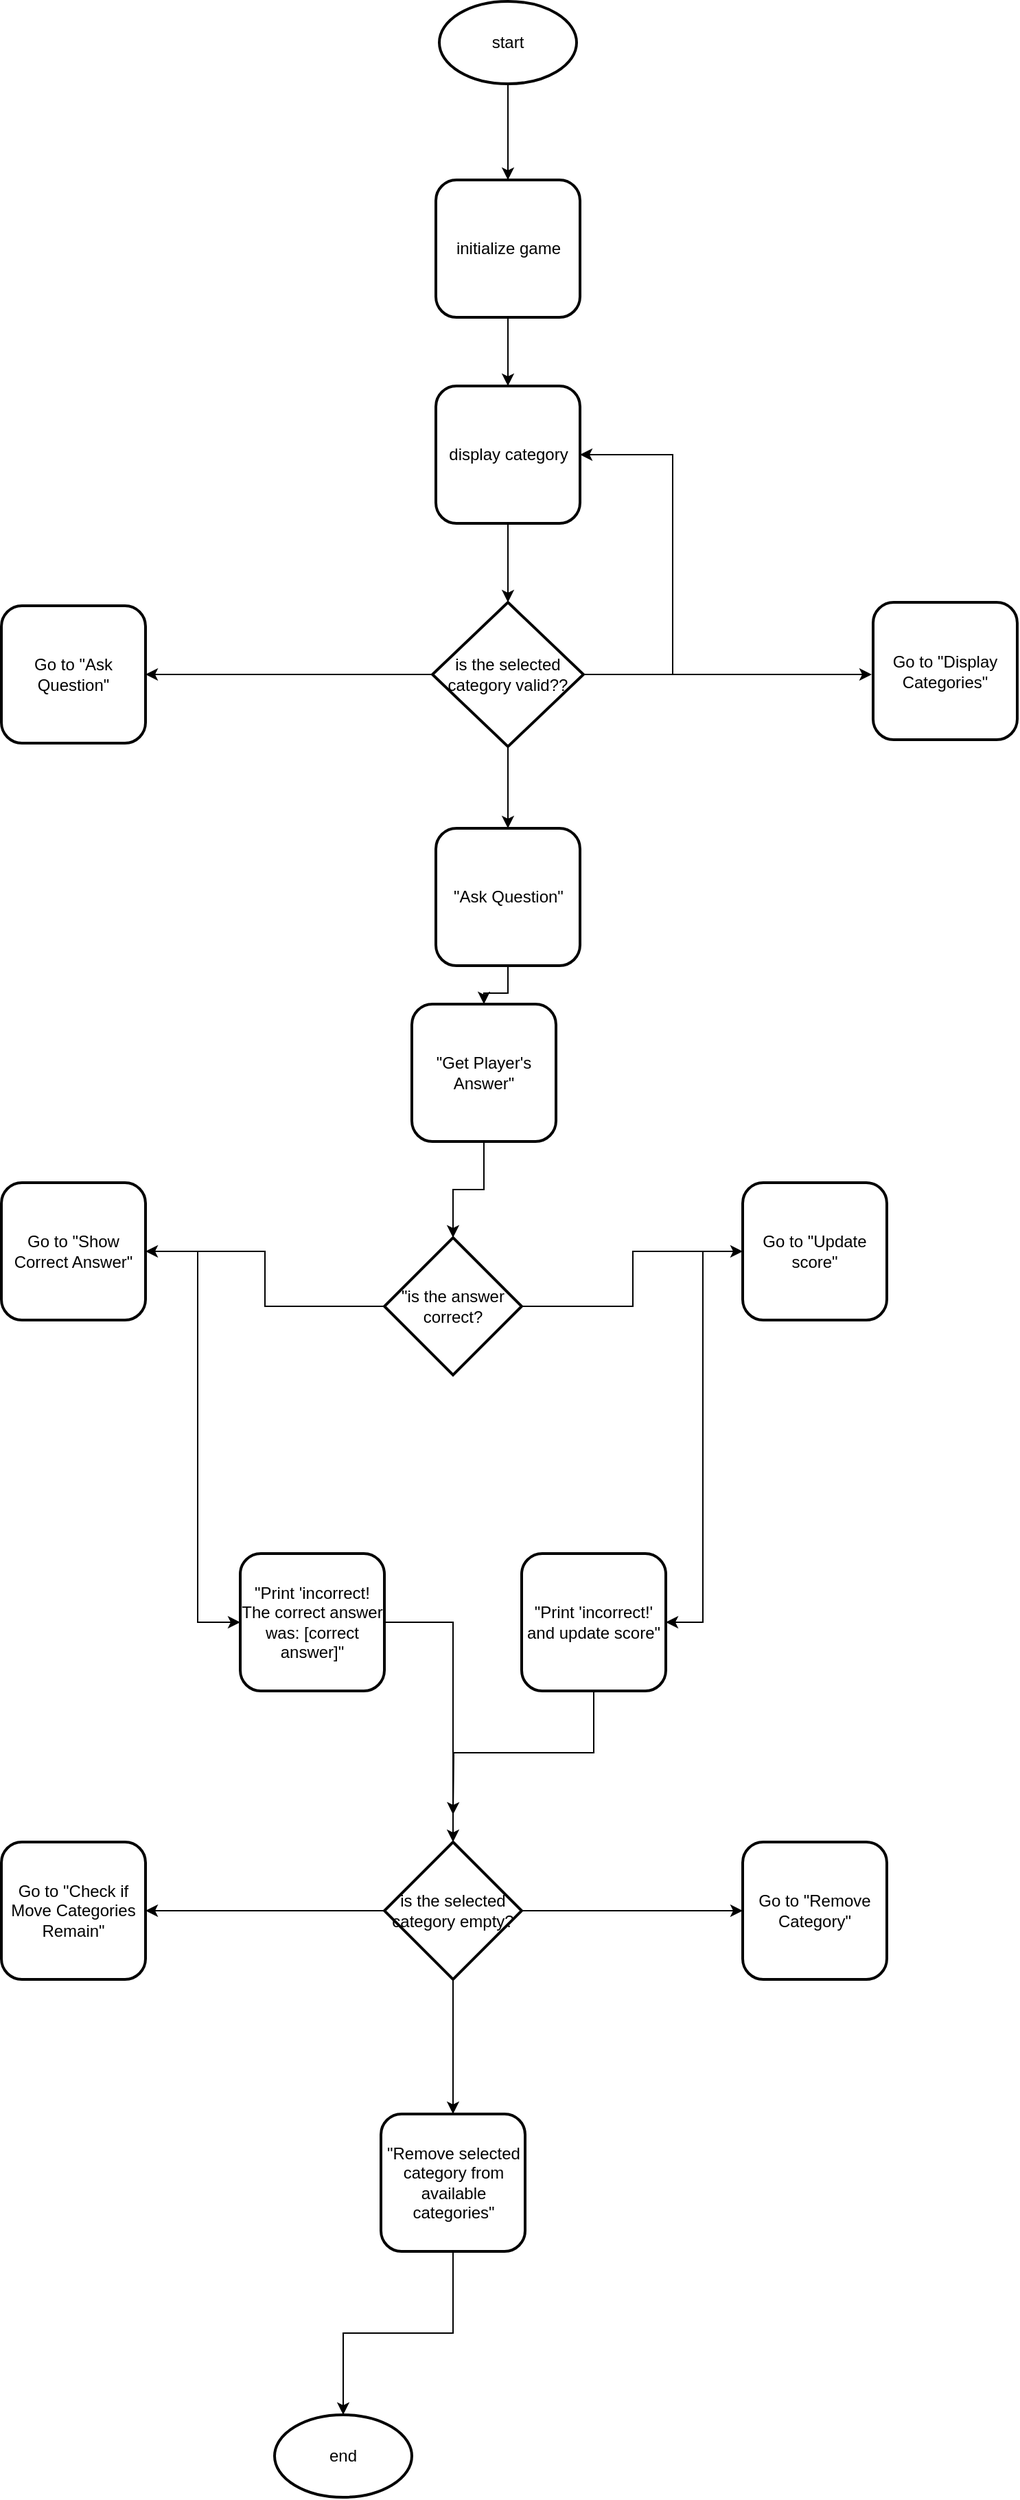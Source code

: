 <mxfile version="24.7.8">
  <diagram name="Page-1" id="tGeAfVR6dXLGmkXo2nKT">
    <mxGraphModel dx="864" dy="508" grid="1" gridSize="10" guides="1" tooltips="1" connect="1" arrows="1" fold="1" page="1" pageScale="1" pageWidth="850" pageHeight="1100" math="0" shadow="0">
      <root>
        <mxCell id="0" />
        <mxCell id="1" parent="0" />
        <mxCell id="MSWiMdGF2W7rRZncoCtX-2" value="" style="edgeStyle=orthogonalEdgeStyle;rounded=0;orthogonalLoop=1;jettySize=auto;html=1;" edge="1" parent="1" source="_uqVqwUY-_Iqj_t5mV5k-2" target="MSWiMdGF2W7rRZncoCtX-1">
          <mxGeometry relative="1" as="geometry" />
        </mxCell>
        <mxCell id="_uqVqwUY-_Iqj_t5mV5k-2" value="start" style="strokeWidth=2;html=1;shape=mxgraph.flowchart.start_1;whiteSpace=wrap;" parent="1" vertex="1">
          <mxGeometry x="389" y="70" width="100" height="60" as="geometry" />
        </mxCell>
        <mxCell id="MSWiMdGF2W7rRZncoCtX-4" value="" style="edgeStyle=orthogonalEdgeStyle;rounded=0;orthogonalLoop=1;jettySize=auto;html=1;" edge="1" parent="1" source="MSWiMdGF2W7rRZncoCtX-1" target="MSWiMdGF2W7rRZncoCtX-3">
          <mxGeometry relative="1" as="geometry" />
        </mxCell>
        <mxCell id="MSWiMdGF2W7rRZncoCtX-1" value="initialize game" style="rounded=1;whiteSpace=wrap;html=1;strokeWidth=2;" vertex="1" parent="1">
          <mxGeometry x="386.5" y="200" width="105" height="100" as="geometry" />
        </mxCell>
        <mxCell id="MSWiMdGF2W7rRZncoCtX-6" value="" style="edgeStyle=orthogonalEdgeStyle;rounded=0;orthogonalLoop=1;jettySize=auto;html=1;" edge="1" parent="1" source="MSWiMdGF2W7rRZncoCtX-3" target="MSWiMdGF2W7rRZncoCtX-5">
          <mxGeometry relative="1" as="geometry" />
        </mxCell>
        <mxCell id="MSWiMdGF2W7rRZncoCtX-12" style="edgeStyle=orthogonalEdgeStyle;rounded=0;orthogonalLoop=1;jettySize=auto;html=1;entryX=1;entryY=0.5;entryDx=0;entryDy=0;" edge="1" parent="1" target="MSWiMdGF2W7rRZncoCtX-3">
          <mxGeometry relative="1" as="geometry">
            <mxPoint x="559" y="400" as="targetPoint" />
            <mxPoint x="559" y="560" as="sourcePoint" />
            <Array as="points">
              <mxPoint x="559" y="400" />
            </Array>
          </mxGeometry>
        </mxCell>
        <mxCell id="MSWiMdGF2W7rRZncoCtX-3" value="display category" style="rounded=1;whiteSpace=wrap;html=1;strokeWidth=2;" vertex="1" parent="1">
          <mxGeometry x="386.5" y="350" width="105" height="100" as="geometry" />
        </mxCell>
        <mxCell id="MSWiMdGF2W7rRZncoCtX-8" value="" style="edgeStyle=orthogonalEdgeStyle;rounded=0;orthogonalLoop=1;jettySize=auto;html=1;" edge="1" parent="1" source="MSWiMdGF2W7rRZncoCtX-5" target="MSWiMdGF2W7rRZncoCtX-7">
          <mxGeometry relative="1" as="geometry" />
        </mxCell>
        <mxCell id="MSWiMdGF2W7rRZncoCtX-11" value="" style="edgeStyle=orthogonalEdgeStyle;rounded=0;orthogonalLoop=1;jettySize=auto;html=1;exitX=1;exitY=0.5;exitDx=0;exitDy=0;exitPerimeter=0;" edge="1" parent="1" source="MSWiMdGF2W7rRZncoCtX-5">
          <mxGeometry relative="1" as="geometry">
            <mxPoint x="559" y="560" as="sourcePoint" />
            <mxPoint x="704" y="560" as="targetPoint" />
          </mxGeometry>
        </mxCell>
        <mxCell id="MSWiMdGF2W7rRZncoCtX-14" value="" style="edgeStyle=orthogonalEdgeStyle;rounded=0;orthogonalLoop=1;jettySize=auto;html=1;" edge="1" parent="1" source="MSWiMdGF2W7rRZncoCtX-5" target="MSWiMdGF2W7rRZncoCtX-13">
          <mxGeometry relative="1" as="geometry" />
        </mxCell>
        <mxCell id="MSWiMdGF2W7rRZncoCtX-5" value="is the selected category valid??" style="strokeWidth=2;html=1;shape=mxgraph.flowchart.decision;whiteSpace=wrap;" vertex="1" parent="1">
          <mxGeometry x="384" y="507.5" width="110" height="105" as="geometry" />
        </mxCell>
        <mxCell id="MSWiMdGF2W7rRZncoCtX-7" value="Go to &quot;Ask Question&quot;" style="rounded=1;whiteSpace=wrap;html=1;strokeWidth=2;" vertex="1" parent="1">
          <mxGeometry x="70" y="510" width="105" height="100" as="geometry" />
        </mxCell>
        <mxCell id="MSWiMdGF2W7rRZncoCtX-10" value="Go to &quot;Display Categories&quot;" style="rounded=1;whiteSpace=wrap;html=1;strokeWidth=2;" vertex="1" parent="1">
          <mxGeometry x="705" y="507.5" width="105" height="100" as="geometry" />
        </mxCell>
        <mxCell id="MSWiMdGF2W7rRZncoCtX-16" value="" style="edgeStyle=orthogonalEdgeStyle;rounded=0;orthogonalLoop=1;jettySize=auto;html=1;" edge="1" parent="1" source="MSWiMdGF2W7rRZncoCtX-13" target="MSWiMdGF2W7rRZncoCtX-15">
          <mxGeometry relative="1" as="geometry" />
        </mxCell>
        <mxCell id="MSWiMdGF2W7rRZncoCtX-13" value="&quot;Ask Question&quot;" style="rounded=1;whiteSpace=wrap;html=1;strokeWidth=2;" vertex="1" parent="1">
          <mxGeometry x="386.5" y="672" width="105" height="100" as="geometry" />
        </mxCell>
        <mxCell id="MSWiMdGF2W7rRZncoCtX-18" value="" style="edgeStyle=orthogonalEdgeStyle;rounded=0;orthogonalLoop=1;jettySize=auto;html=1;" edge="1" parent="1" source="MSWiMdGF2W7rRZncoCtX-15" target="MSWiMdGF2W7rRZncoCtX-17">
          <mxGeometry relative="1" as="geometry" />
        </mxCell>
        <mxCell id="MSWiMdGF2W7rRZncoCtX-15" value="&quot;Get Player&#39;s Answer&quot;" style="rounded=1;whiteSpace=wrap;html=1;strokeWidth=2;" vertex="1" parent="1">
          <mxGeometry x="369" y="800" width="105" height="100" as="geometry" />
        </mxCell>
        <mxCell id="MSWiMdGF2W7rRZncoCtX-20" value="" style="edgeStyle=orthogonalEdgeStyle;rounded=0;orthogonalLoop=1;jettySize=auto;html=1;" edge="1" parent="1" source="MSWiMdGF2W7rRZncoCtX-17" target="MSWiMdGF2W7rRZncoCtX-19">
          <mxGeometry relative="1" as="geometry" />
        </mxCell>
        <mxCell id="MSWiMdGF2W7rRZncoCtX-24" value="" style="edgeStyle=orthogonalEdgeStyle;rounded=0;orthogonalLoop=1;jettySize=auto;html=1;" edge="1" parent="1" source="MSWiMdGF2W7rRZncoCtX-17" target="MSWiMdGF2W7rRZncoCtX-23">
          <mxGeometry relative="1" as="geometry">
            <Array as="points">
              <mxPoint x="530" y="1020" />
              <mxPoint x="530" y="980" />
            </Array>
          </mxGeometry>
        </mxCell>
        <mxCell id="MSWiMdGF2W7rRZncoCtX-17" value="&quot;is the answer correct?" style="strokeWidth=2;html=1;shape=mxgraph.flowchart.decision;whiteSpace=wrap;" vertex="1" parent="1">
          <mxGeometry x="349" y="970" width="100" height="100" as="geometry" />
        </mxCell>
        <mxCell id="MSWiMdGF2W7rRZncoCtX-19" value="Go to &quot;Show Correct Answer&quot;" style="rounded=1;whiteSpace=wrap;html=1;strokeWidth=2;" vertex="1" parent="1">
          <mxGeometry x="70" y="930" width="105" height="100" as="geometry" />
        </mxCell>
        <mxCell id="MSWiMdGF2W7rRZncoCtX-23" value="Go to &quot;Update score&quot;" style="rounded=1;whiteSpace=wrap;html=1;strokeWidth=2;" vertex="1" parent="1">
          <mxGeometry x="610" y="930" width="105" height="100" as="geometry" />
        </mxCell>
        <mxCell id="MSWiMdGF2W7rRZncoCtX-27" style="edgeStyle=orthogonalEdgeStyle;rounded=0;orthogonalLoop=1;jettySize=auto;html=1;entryX=0;entryY=0.5;entryDx=0;entryDy=0;" edge="1" parent="1" target="MSWiMdGF2W7rRZncoCtX-26">
          <mxGeometry relative="1" as="geometry">
            <mxPoint x="240" y="1250" as="targetPoint" />
            <mxPoint x="213" y="980" as="sourcePoint" />
            <Array as="points">
              <mxPoint x="213" y="1250" />
            </Array>
          </mxGeometry>
        </mxCell>
        <mxCell id="MSWiMdGF2W7rRZncoCtX-32" style="edgeStyle=orthogonalEdgeStyle;rounded=0;orthogonalLoop=1;jettySize=auto;html=1;exitX=1;exitY=0.5;exitDx=0;exitDy=0;entryX=0.5;entryY=0;entryDx=0;entryDy=0;entryPerimeter=0;" edge="1" parent="1" source="MSWiMdGF2W7rRZncoCtX-26" target="MSWiMdGF2W7rRZncoCtX-35">
          <mxGeometry relative="1" as="geometry">
            <mxPoint x="399" y="1407" as="targetPoint" />
            <mxPoint x="360" y="1260" as="sourcePoint" />
          </mxGeometry>
        </mxCell>
        <mxCell id="MSWiMdGF2W7rRZncoCtX-26" value="&quot;Print &#39;incorrect! The correct answer was: [correct answer]&quot;" style="rounded=1;whiteSpace=wrap;html=1;strokeWidth=2;" vertex="1" parent="1">
          <mxGeometry x="244" y="1200" width="105" height="100" as="geometry" />
        </mxCell>
        <mxCell id="MSWiMdGF2W7rRZncoCtX-31" style="edgeStyle=orthogonalEdgeStyle;rounded=0;orthogonalLoop=1;jettySize=auto;html=1;entryX=1;entryY=0.5;entryDx=0;entryDy=0;" edge="1" parent="1" target="MSWiMdGF2W7rRZncoCtX-28">
          <mxGeometry relative="1" as="geometry">
            <mxPoint x="558" y="1250" as="targetPoint" />
            <mxPoint x="581" y="980" as="sourcePoint" />
            <Array as="points">
              <mxPoint x="581" y="1250" />
            </Array>
          </mxGeometry>
        </mxCell>
        <mxCell id="MSWiMdGF2W7rRZncoCtX-40" style="edgeStyle=orthogonalEdgeStyle;rounded=0;orthogonalLoop=1;jettySize=auto;html=1;exitX=0.5;exitY=1;exitDx=0;exitDy=0;" edge="1" parent="1" source="MSWiMdGF2W7rRZncoCtX-28">
          <mxGeometry relative="1" as="geometry">
            <mxPoint x="399" y="1390" as="targetPoint" />
          </mxGeometry>
        </mxCell>
        <mxCell id="MSWiMdGF2W7rRZncoCtX-28" value="&quot;Print &#39;incorrect!&#39; and update score&quot;" style="rounded=1;whiteSpace=wrap;html=1;strokeWidth=2;" vertex="1" parent="1">
          <mxGeometry x="449" y="1200" width="105" height="100" as="geometry" />
        </mxCell>
        <mxCell id="MSWiMdGF2W7rRZncoCtX-37" style="edgeStyle=orthogonalEdgeStyle;rounded=0;orthogonalLoop=1;jettySize=auto;html=1;entryX=0;entryY=0.5;entryDx=0;entryDy=0;" edge="1" parent="1" source="MSWiMdGF2W7rRZncoCtX-35" target="MSWiMdGF2W7rRZncoCtX-36">
          <mxGeometry relative="1" as="geometry" />
        </mxCell>
        <mxCell id="MSWiMdGF2W7rRZncoCtX-39" style="edgeStyle=orthogonalEdgeStyle;rounded=0;orthogonalLoop=1;jettySize=auto;html=1;entryX=1;entryY=0.5;entryDx=0;entryDy=0;" edge="1" parent="1" source="MSWiMdGF2W7rRZncoCtX-35" target="MSWiMdGF2W7rRZncoCtX-38">
          <mxGeometry relative="1" as="geometry" />
        </mxCell>
        <mxCell id="MSWiMdGF2W7rRZncoCtX-42" value="" style="edgeStyle=orthogonalEdgeStyle;rounded=0;orthogonalLoop=1;jettySize=auto;html=1;" edge="1" parent="1" source="MSWiMdGF2W7rRZncoCtX-35" target="MSWiMdGF2W7rRZncoCtX-41">
          <mxGeometry relative="1" as="geometry" />
        </mxCell>
        <mxCell id="MSWiMdGF2W7rRZncoCtX-35" value="is the selected category empty?" style="strokeWidth=2;html=1;shape=mxgraph.flowchart.decision;whiteSpace=wrap;" vertex="1" parent="1">
          <mxGeometry x="349" y="1410" width="100" height="100" as="geometry" />
        </mxCell>
        <mxCell id="MSWiMdGF2W7rRZncoCtX-36" value="Go to &quot;Remove Category&quot;" style="rounded=1;whiteSpace=wrap;html=1;strokeWidth=2;" vertex="1" parent="1">
          <mxGeometry x="610" y="1410" width="105" height="100" as="geometry" />
        </mxCell>
        <mxCell id="MSWiMdGF2W7rRZncoCtX-38" value="Go to &quot;Check if Move Categories Remain&quot;" style="rounded=1;whiteSpace=wrap;html=1;strokeWidth=2;" vertex="1" parent="1">
          <mxGeometry x="70" y="1410" width="105" height="100" as="geometry" />
        </mxCell>
        <mxCell id="MSWiMdGF2W7rRZncoCtX-44" value="" style="edgeStyle=orthogonalEdgeStyle;rounded=0;orthogonalLoop=1;jettySize=auto;html=1;" edge="1" parent="1" source="MSWiMdGF2W7rRZncoCtX-41" target="MSWiMdGF2W7rRZncoCtX-43">
          <mxGeometry relative="1" as="geometry" />
        </mxCell>
        <mxCell id="MSWiMdGF2W7rRZncoCtX-41" value="&quot;Remove selected category from available categories&quot;" style="rounded=1;whiteSpace=wrap;html=1;strokeWidth=2;" vertex="1" parent="1">
          <mxGeometry x="346.5" y="1608" width="105" height="100" as="geometry" />
        </mxCell>
        <mxCell id="MSWiMdGF2W7rRZncoCtX-43" value="end" style="strokeWidth=2;html=1;shape=mxgraph.flowchart.start_1;whiteSpace=wrap;" vertex="1" parent="1">
          <mxGeometry x="269" y="1827" width="100" height="60" as="geometry" />
        </mxCell>
      </root>
    </mxGraphModel>
  </diagram>
</mxfile>
